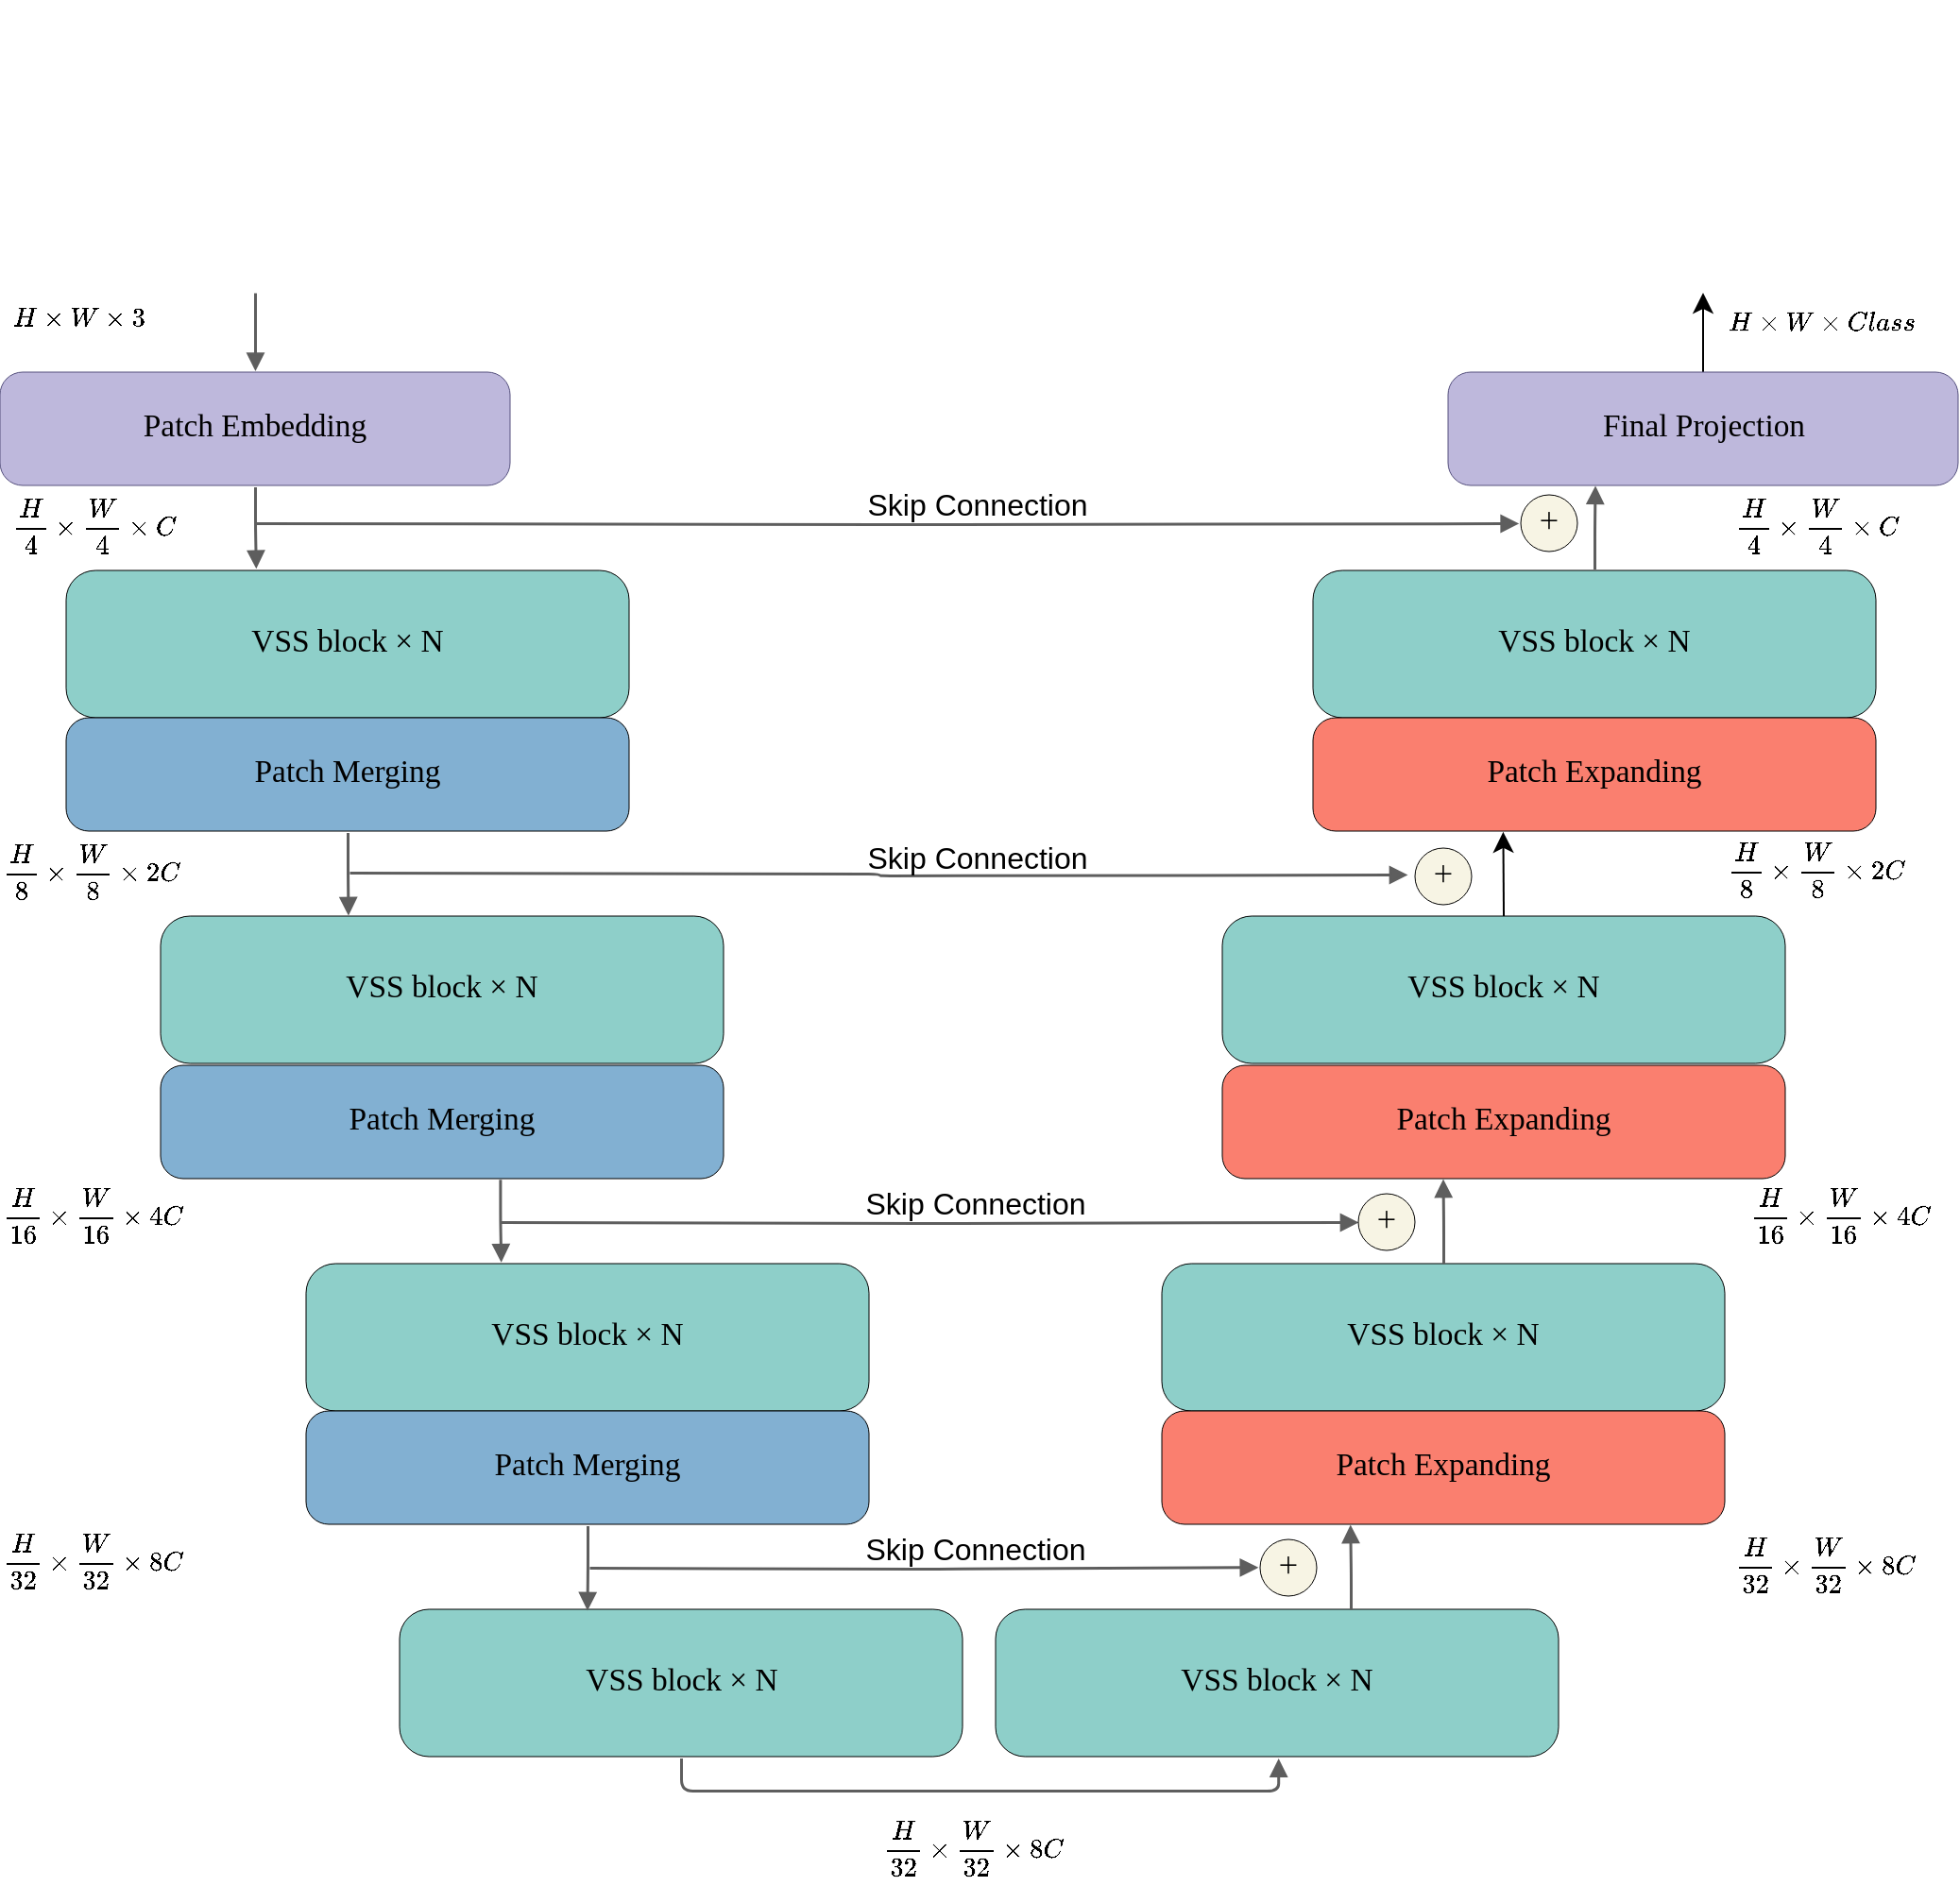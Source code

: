 <mxfile version="25.0.3">
  <diagram name="ページ1" id="VxwxGq92BcaWStexI2Qv">
    <mxGraphModel dx="2952" dy="1475" grid="1" gridSize="10" guides="1" tooltips="1" connect="1" arrows="1" fold="1" page="1" pageScale="1" pageWidth="827" pageHeight="1169" math="1" shadow="0">
      <root>
        <mxCell id="0" />
        <mxCell id="1" parent="0" />
        <mxCell id="76AwTD7Kbggt1s6agd3S-13" value="`H/4×W/4×C`" style="text;whiteSpace=wrap;" parent="1" vertex="1">
          <mxGeometry x="-940" y="315" width="100" height="40" as="geometry" />
        </mxCell>
        <mxCell id="76AwTD7Kbggt1s6agd3S-14" value="" style="html=1;overflow=block;blockSpacing=1;whiteSpace=wrap;shape=image;fontSize=13;spacing=0;strokeColor=none;strokeOpacity=100;rounded=1;absoluteArcSize=1;arcSize=9;strokeWidth=0;image=https://images.lucid.app/images/2d5d3a36-08fd-4348-8885-d82687055191/content;imageAspect=0;lucidId=N.ggKchK2NEA;" parent="1" vertex="1">
          <mxGeometry x="-120" y="60" width="153" height="153" as="geometry" />
        </mxCell>
        <mxCell id="76AwTD7Kbggt1s6agd3S-15" value="" style="html=1;overflow=block;blockSpacing=1;whiteSpace=wrap;shape=image;fontSize=13;spacing=0;strokeColor=none;strokeOpacity=100;rounded=1;absoluteArcSize=1;arcSize=9;strokeWidth=0;image=https://images.lucid.app/images/afaf71fb-0a42-49de-80a9-f3a099cf9b03/content;imageAspect=0;lucidId=T.gg~dm2wxYN;" parent="1" vertex="1">
          <mxGeometry x="-886.5" y="60" width="153" height="153" as="geometry" />
        </mxCell>
        <mxCell id="76AwTD7Kbggt1s6agd3S-16" value="&lt;div style=&quot;display: flex; justify-content: center; text-align: center; align-items: baseline; font-size: 0; line-height: 1.25;margin-top: -2px;&quot;&gt;&lt;span&gt;&lt;span style=&quot;font-size:16.7px;font-family: Lucid JP;&quot;&gt;Patch Embedding&lt;/span&gt;&lt;/span&gt;&lt;/div&gt;" style="rounded=1;arcSize=20;whiteSpace=wrap;overflow=block;blockSpacing=1;html=1;fontSize=13;fontFamily=Lucid JP;spacing=0;strokeOpacity=100;fillColor=#BEB8DC;strokeWidth=NaN;strokeColor=#56517e;" parent="1" vertex="1">
          <mxGeometry x="-945" y="255" width="270" height="60" as="geometry" />
        </mxCell>
        <mxCell id="76AwTD7Kbggt1s6agd3S-17" value="" style="html=1;jettySize=18;whiteSpace=wrap;fontSize=13;strokeColor=#5E5E5E;strokeWidth=1.5;rounded=1;arcSize=12;edgeStyle=orthogonalEdgeStyle;startArrow=none;endArrow=block;endFill=1;exitX=0.5;exitY=1;exitPerimeter=0;entryX=0.5;entryY=-0.012;entryPerimeter=0;lucidId=nahgHkyy0pBJ;" parent="1" source="76AwTD7Kbggt1s6agd3S-15" target="76AwTD7Kbggt1s6agd3S-16" edge="1">
          <mxGeometry width="100" height="100" relative="1" as="geometry">
            <Array as="points" />
          </mxGeometry>
        </mxCell>
        <mxCell id="XDJ26KToE9FTUXmktEAl-5" style="edgeStyle=none;curved=1;rounded=0;orthogonalLoop=1;jettySize=auto;html=1;exitX=0.5;exitY=0;exitDx=0;exitDy=0;entryX=0.5;entryY=1;entryDx=0;entryDy=0;fontSize=12;startSize=8;endSize=8;" edge="1" parent="1" source="76AwTD7Kbggt1s6agd3S-18" target="76AwTD7Kbggt1s6agd3S-14">
          <mxGeometry relative="1" as="geometry" />
        </mxCell>
        <mxCell id="76AwTD7Kbggt1s6agd3S-18" value="&lt;div style=&quot;display: flex; justify-content: center; text-align: center; align-items: baseline; font-size: 0; line-height: 1.25;margin-top: -2px;&quot;&gt;&lt;span&gt;&lt;span style=&quot;font-size:16.7px;font-family: Lucid JP;&quot;&gt;Final Projection&lt;/span&gt;&lt;/span&gt;&lt;/div&gt;" style="rounded=1;arcSize=20;whiteSpace=wrap;overflow=block;blockSpacing=1;html=1;fontSize=13;fontFamily=Lucid JP;spacing=0;strokeOpacity=100;fillColor=#BEB8DC;strokeWidth=NaN;strokeColor=#56517e;" parent="1" vertex="1">
          <mxGeometry x="-178.5" y="255" width="270" height="60" as="geometry" />
        </mxCell>
        <mxCell id="76AwTD7Kbggt1s6agd3S-20" value="&lt;div style=&quot;display: flex; justify-content: center; text-align: center; align-items: baseline; font-size: 0; line-height: 1.25;margin-top: -2px;&quot;&gt;&lt;span&gt;&lt;span style=&quot;font-size:16.7px;font-family: Lucid JP;&quot;&gt;VSS block × N&lt;/span&gt;&lt;/span&gt;&lt;/div&gt;" style="rounded=1;arcSize=20;whiteSpace=wrap;overflow=block;blockSpacing=1;html=1;fontSize=13;fontFamily=Lucid JP;spacing=0;strokeOpacity=100;fillOpacity=100;fillColor=#8ECFC9;strokeWidth=NaN;" parent="1" vertex="1">
          <mxGeometry x="-910" y="360" width="298" height="78" as="geometry" />
        </mxCell>
        <mxCell id="76AwTD7Kbggt1s6agd3S-21" value="" style="html=1;jettySize=18;whiteSpace=wrap;fontSize=13;strokeColor=#5E5E5E;strokeWidth=1.5;rounded=1;arcSize=12;edgeStyle=orthogonalEdgeStyle;startArrow=none;endArrow=block;endFill=1;exitX=0.5;exitY=1.013;exitPerimeter=0;entryX=0.337;entryY=-0.014;entryPerimeter=0;lucidId=UchgYM-1YqtF;entryDx=0;entryDy=0;" parent="1" source="76AwTD7Kbggt1s6agd3S-16" target="76AwTD7Kbggt1s6agd3S-20" edge="1">
          <mxGeometry width="100" height="100" relative="1" as="geometry">
            <Array as="points" />
          </mxGeometry>
        </mxCell>
        <mxCell id="76AwTD7Kbggt1s6agd3S-22" value="&lt;div style=&quot;display: flex; justify-content: center; text-align: center; align-items: baseline; font-size: 0; line-height: 1.25;margin-top: -2px;&quot;&gt;&lt;span&gt;&lt;span style=&quot;font-size:16.7px;font-family: Lucid JP;&quot;&gt;VSS block × N&lt;/span&gt;&lt;/span&gt;&lt;/div&gt;" style="rounded=1;arcSize=20;whiteSpace=wrap;overflow=block;blockSpacing=1;html=1;fontSize=13;fontFamily=Lucid JP;spacing=0;strokeOpacity=100;fillOpacity=100;fillColor=#8ECFC9;strokeWidth=NaN;" parent="1" vertex="1">
          <mxGeometry x="-250" y="360" width="298" height="78" as="geometry" />
        </mxCell>
        <mxCell id="76AwTD7Kbggt1s6agd3S-23" value="" style="html=1;jettySize=18;whiteSpace=wrap;fontSize=13;strokeColor=#5E5E5E;strokeWidth=1.5;rounded=1;arcSize=12;edgeStyle=orthogonalEdgeStyle;startArrow=none;endArrow=block;endFill=1;exitX=0.5;exitY=-0.01;exitPerimeter=0;entryX=0.288;entryY=0.999;entryPerimeter=0;lucidId=Hdhg1vgHNAlw;entryDx=0;entryDy=0;" parent="1" source="76AwTD7Kbggt1s6agd3S-22" target="76AwTD7Kbggt1s6agd3S-18" edge="1">
          <mxGeometry width="100" height="100" relative="1" as="geometry">
            <Array as="points" />
          </mxGeometry>
        </mxCell>
        <mxCell id="76AwTD7Kbggt1s6agd3S-24" value="" style="html=1;jettySize=18;whiteSpace=wrap;fontSize=13;strokeColor=#5E5E5E;strokeWidth=1.5;rounded=1;arcSize=12;edgeStyle=orthogonalEdgeStyle;startArrow=none;endArrow=block;endFill=1;entryX=-0.038;entryY=0.5;entryPerimeter=0;lucidId=SehgvGbxxLhp;" parent="1" target="76AwTD7Kbggt1s6agd3S-25" edge="1">
          <mxGeometry width="100" height="100" relative="1" as="geometry">
            <Array as="points" />
            <mxPoint x="-810" y="335" as="sourcePoint" />
          </mxGeometry>
        </mxCell>
        <mxCell id="76AwTD7Kbggt1s6agd3S-25" value="＋" style="html=1;overflow=block;blockSpacing=1;whiteSpace=wrap;ellipse;fontSize=11.7;fontFamily=Lucid JP;fontColor=default;spacing=3.8;strokeColor=#000000;fillOpacity=100;rounded=1;absoluteArcSize=1;arcSize=9;fillColor=#f7f4e4;strokeWidth=NaN;lucidId=2hhgesyZ3aDY;" parent="1" vertex="1">
          <mxGeometry x="-140" y="320" width="30" height="30" as="geometry" />
        </mxCell>
        <mxCell id="76AwTD7Kbggt1s6agd3S-26" value="&lt;div style=&quot;display: flex; justify-content: center; text-align: center; align-items: baseline; font-size: 0; line-height: 1.25;margin-top: -2px;&quot;&gt;&lt;span&gt;&lt;span style=&quot;font-size:16.7px;font-family: Lucid JP;&quot;&gt;Patch Merging&lt;/span&gt;&lt;/span&gt;&lt;/div&gt;" style="rounded=1;arcSize=20;whiteSpace=wrap;overflow=block;blockSpacing=1;html=1;fontSize=13;fontFamily=Lucid JP;spacing=0;strokeOpacity=100;fillOpacity=100;fillColor=#82B0D2;strokeWidth=NaN;" parent="1" vertex="1">
          <mxGeometry x="-910" y="438" width="298" height="60" as="geometry" />
        </mxCell>
        <mxCell id="76AwTD7Kbggt1s6agd3S-27" value="&lt;div style=&quot;display: flex; justify-content: center; text-align: center; align-items: baseline; font-size: 0; line-height: 1.25;margin-top: -2px;&quot;&gt;&lt;span&gt;&lt;span style=&quot;font-size:16.7px;font-family: Lucid JP;&quot;&gt;VSS block × N&lt;/span&gt;&lt;/span&gt;&lt;/div&gt;" style="rounded=1;arcSize=20;whiteSpace=wrap;overflow=block;blockSpacing=1;html=1;fontSize=13;fontFamily=Lucid JP;spacing=0;strokeOpacity=100;fillOpacity=100;fillColor=#8ECFC9;strokeWidth=NaN;" parent="1" vertex="1">
          <mxGeometry x="-860" y="543" width="298" height="78" as="geometry" />
        </mxCell>
        <mxCell id="76AwTD7Kbggt1s6agd3S-28" value="&lt;div style=&quot;display: flex; justify-content: center; text-align: center; align-items: baseline; font-size: 0; line-height: 1.25;margin-top: -2px;&quot;&gt;&lt;span&gt;&lt;span style=&quot;font-size:16.7px;font-family: Lucid JP;&quot;&gt;Patch Merging&lt;/span&gt;&lt;/span&gt;&lt;/div&gt;" style="rounded=1;arcSize=20;whiteSpace=wrap;overflow=block;blockSpacing=1;html=1;fontSize=13;fontFamily=Lucid JP;spacing=0;strokeOpacity=100;fillOpacity=100;fillColor=#82B0D2;strokeWidth=NaN;" parent="1" vertex="1">
          <mxGeometry x="-860" y="622" width="298" height="60" as="geometry" />
        </mxCell>
        <mxCell id="76AwTD7Kbggt1s6agd3S-29" value="" style="html=1;jettySize=18;whiteSpace=wrap;fontSize=13;strokeColor=#5E5E5E;strokeWidth=1.5;rounded=1;arcSize=12;edgeStyle=orthogonalEdgeStyle;startArrow=none;endArrow=block;endFill=1;exitX=0.5;exitY=1.013;exitPerimeter=0;lucidId=FlhgzGA9~p1L;entryX=0.333;entryY=-0.006;entryDx=0;entryDy=0;entryPerimeter=0;" parent="1" source="76AwTD7Kbggt1s6agd3S-26" target="76AwTD7Kbggt1s6agd3S-27" edge="1">
          <mxGeometry width="100" height="100" relative="1" as="geometry">
            <Array as="points" />
            <mxPoint x="-761" y="540" as="targetPoint" />
          </mxGeometry>
        </mxCell>
        <mxCell id="76AwTD7Kbggt1s6agd3S-30" value="&lt;div style=&quot;display: flex; justify-content: center; text-align: center; align-items: baseline; font-size: 0; line-height: 1.25;margin-top: -2px;&quot;&gt;&lt;span&gt;&lt;span style=&quot;font-size:16.7px;font-family: Lucid JP;&quot;&gt;Patch Expanding&lt;/span&gt;&lt;/span&gt;&lt;/div&gt;" style="rounded=1;arcSize=20;whiteSpace=wrap;overflow=block;blockSpacing=1;html=1;fontSize=13;fontFamily=Lucid JP;spacing=0;strokeOpacity=100;fillOpacity=100;fillColor=#FA7F6F;strokeWidth=NaN;" parent="1" vertex="1">
          <mxGeometry x="-250" y="438" width="298" height="60" as="geometry" />
        </mxCell>
        <mxCell id="76AwTD7Kbggt1s6agd3S-31" value="&lt;div style=&quot;display: flex; justify-content: center; text-align: center; align-items: baseline; font-size: 0; line-height: 1.25;margin-top: -2px;&quot;&gt;&lt;span&gt;&lt;span style=&quot;font-size:16.7px;font-family: Lucid JP;&quot;&gt;VSS block × N&lt;/span&gt;&lt;/span&gt;&lt;/div&gt;" style="rounded=1;arcSize=20;whiteSpace=wrap;overflow=block;blockSpacing=1;html=1;fontSize=13;fontFamily=Lucid JP;spacing=0;strokeOpacity=100;fillOpacity=100;fillColor=#8ECFC9;strokeWidth=NaN;" parent="1" vertex="1">
          <mxGeometry x="-298" y="543" width="298" height="78" as="geometry" />
        </mxCell>
        <mxCell id="76AwTD7Kbggt1s6agd3S-32" value="&lt;div style=&quot;display: flex; justify-content: center; text-align: center; align-items: baseline; font-size: 0; line-height: 1.25;margin-top: -2px;&quot;&gt;&lt;span&gt;&lt;span style=&quot;font-size:16.7px;font-family: Lucid JP;&quot;&gt;Patch Expanding&lt;/span&gt;&lt;/span&gt;&lt;/div&gt;" style="rounded=1;arcSize=20;whiteSpace=wrap;overflow=block;blockSpacing=1;html=1;fontSize=13;fontFamily=Lucid JP;spacing=0;strokeOpacity=100;fillOpacity=100;fillColor=#FA7F6F;strokeWidth=NaN;" parent="1" vertex="1">
          <mxGeometry x="-298" y="622" width="298" height="60" as="geometry" />
        </mxCell>
        <mxCell id="76AwTD7Kbggt1s6agd3S-34" value="" style="html=1;jettySize=18;whiteSpace=wrap;fontSize=13;strokeColor=#5E5E5E;strokeWidth=1.5;rounded=1;arcSize=12;edgeStyle=orthogonalEdgeStyle;startArrow=none;endArrow=block;endFill=1;lucidId=CmhgIMN-jfU7;" parent="1" edge="1">
          <mxGeometry width="100" height="100" relative="1" as="geometry">
            <Array as="points" />
            <mxPoint x="-760" y="520" as="sourcePoint" />
            <mxPoint x="-200" y="521" as="targetPoint" />
          </mxGeometry>
        </mxCell>
        <mxCell id="76AwTD7Kbggt1s6agd3S-35" value="＋" style="html=1;overflow=block;blockSpacing=1;whiteSpace=wrap;ellipse;fontSize=11.7;fontFamily=Lucid JP;fontColor=default;spacing=3.8;strokeColor=#000000;fillOpacity=100;rounded=1;absoluteArcSize=1;arcSize=9;fillColor=#f7f4e4;strokeWidth=NaN;lucidId=KmhgoZAhQqJv;" parent="1" vertex="1">
          <mxGeometry x="-196" y="507" width="30" height="30" as="geometry" />
        </mxCell>
        <mxCell id="76AwTD7Kbggt1s6agd3S-36" value="&lt;div style=&quot;display: flex; justify-content: center; text-align: center; align-items: baseline; font-size: 0; line-height: 1.25;margin-top: -2px;&quot;&gt;&lt;span&gt;&lt;span style=&quot;font-size:16.7px;font-family: Lucid JP;&quot;&gt;VSS block × N&lt;/span&gt;&lt;/span&gt;&lt;/div&gt;" style="rounded=1;arcSize=20;whiteSpace=wrap;overflow=block;blockSpacing=1;html=1;fontSize=13;fontFamily=Lucid JP;spacing=0;strokeOpacity=100;fillOpacity=100;fillColor=#8ECFC9;strokeWidth=NaN;" parent="1" vertex="1">
          <mxGeometry x="-783" y="727" width="298" height="78" as="geometry" />
        </mxCell>
        <mxCell id="76AwTD7Kbggt1s6agd3S-37" value="&lt;div style=&quot;display: flex; justify-content: center; text-align: center; align-items: baseline; font-size: 0; line-height: 1.25;margin-top: -2px;&quot;&gt;&lt;span&gt;&lt;span style=&quot;font-size:16.7px;font-family: Lucid JP;&quot;&gt;Patch Merging&lt;/span&gt;&lt;/span&gt;&lt;/div&gt;" style="rounded=1;arcSize=20;whiteSpace=wrap;overflow=block;blockSpacing=1;html=1;fontSize=13;fontFamily=Lucid JP;spacing=0;strokeOpacity=100;fillOpacity=100;fillColor=#82B0D2;strokeWidth=NaN;" parent="1" vertex="1">
          <mxGeometry x="-783" y="805" width="298" height="60" as="geometry" />
        </mxCell>
        <mxCell id="76AwTD7Kbggt1s6agd3S-38" value="" style="html=1;jettySize=18;whiteSpace=wrap;fontSize=13;strokeColor=#5E5E5E;strokeWidth=1.5;rounded=1;arcSize=12;edgeStyle=orthogonalEdgeStyle;startArrow=none;endArrow=block;endFill=1;exitX=0.603;exitY=1.006;exitPerimeter=0;lucidId=YwhgP0tZhPT9;exitDx=0;exitDy=0;entryX=0.346;entryY=-0.011;entryDx=0;entryDy=0;entryPerimeter=0;" parent="1" source="76AwTD7Kbggt1s6agd3S-28" target="76AwTD7Kbggt1s6agd3S-36" edge="1">
          <mxGeometry width="100" height="100" relative="1" as="geometry">
            <Array as="points" />
            <mxPoint x="-680" y="725" as="targetPoint" />
          </mxGeometry>
        </mxCell>
        <mxCell id="76AwTD7Kbggt1s6agd3S-39" value="&lt;div style=&quot;display: flex; justify-content: center; text-align: center; align-items: baseline; font-size: 0; line-height: 1.25;margin-top: -2px;&quot;&gt;&lt;span&gt;&lt;span style=&quot;font-size:16.7px;font-family: Lucid JP;&quot;&gt;VSS block × N&lt;/span&gt;&lt;/span&gt;&lt;/div&gt;" style="rounded=1;arcSize=20;whiteSpace=wrap;overflow=block;blockSpacing=1;html=1;fontSize=13;fontFamily=Lucid JP;spacing=0;strokeOpacity=100;fillOpacity=100;fillColor=#8ECFC9;strokeWidth=NaN;" parent="1" vertex="1">
          <mxGeometry x="-330" y="727" width="298" height="78" as="geometry" />
        </mxCell>
        <mxCell id="76AwTD7Kbggt1s6agd3S-40" value="&lt;div style=&quot;display: flex; justify-content: center; text-align: center; align-items: baseline; font-size: 0; line-height: 1.25;margin-top: -2px;&quot;&gt;&lt;span&gt;&lt;span style=&quot;font-size:16.7px;font-family: Lucid JP;&quot;&gt;Patch Expanding&lt;/span&gt;&lt;/span&gt;&lt;/div&gt;" style="rounded=1;arcSize=20;whiteSpace=wrap;overflow=block;blockSpacing=1;html=1;fontSize=13;fontFamily=Lucid JP;spacing=0;strokeOpacity=100;fillOpacity=100;fillColor=#FA7F6F;strokeWidth=NaN;" parent="1" vertex="1">
          <mxGeometry x="-330" y="805" width="298" height="60" as="geometry" />
        </mxCell>
        <mxCell id="76AwTD7Kbggt1s6agd3S-41" value="" style="html=1;jettySize=18;whiteSpace=wrap;fontSize=13;strokeColor=#5E5E5E;strokeWidth=1.5;rounded=1;arcSize=12;edgeStyle=orthogonalEdgeStyle;startArrow=none;endArrow=block;endFill=1;exitX=0.5;exitY=0;lucidId=Ywhg.e53PNYG;exitDx=0;exitDy=0;" parent="1" source="76AwTD7Kbggt1s6agd3S-39" edge="1">
          <mxGeometry width="100" height="100" relative="1" as="geometry">
            <Array as="points" />
            <mxPoint x="-181.25" y="682" as="targetPoint" />
            <mxPoint x="-181.25" y="728.22" as="sourcePoint" />
          </mxGeometry>
        </mxCell>
        <mxCell id="76AwTD7Kbggt1s6agd3S-42" value="" style="html=1;jettySize=18;whiteSpace=wrap;fontSize=13;strokeColor=#5E5E5E;strokeWidth=1.5;rounded=1;arcSize=12;edgeStyle=orthogonalEdgeStyle;startArrow=none;endArrow=block;endFill=1;lucidId=YwhgwHIvnnBW;entryX=0;entryY=0.5;entryDx=0;entryDy=0;" parent="1" target="76AwTD7Kbggt1s6agd3S-43" edge="1">
          <mxGeometry width="100" height="100" relative="1" as="geometry">
            <Array as="points" />
            <mxPoint x="-680" y="705" as="sourcePoint" />
            <mxPoint x="-278" y="703" as="targetPoint" />
          </mxGeometry>
        </mxCell>
        <mxCell id="76AwTD7Kbggt1s6agd3S-43" value="＋" style="html=1;overflow=block;blockSpacing=1;whiteSpace=wrap;ellipse;fontSize=11.7;fontFamily=Lucid JP;fontColor=default;spacing=3.8;strokeColor=#000000;fillOpacity=100;rounded=1;absoluteArcSize=1;arcSize=9;fillColor=#f7f4e4;strokeWidth=NaN;lucidId=Ywhgq5fabaE8;" parent="1" vertex="1">
          <mxGeometry x="-226" y="690" width="30" height="30" as="geometry" />
        </mxCell>
        <mxCell id="76AwTD7Kbggt1s6agd3S-44" value="&lt;div style=&quot;display: flex; justify-content: center; text-align: center; align-items: baseline; font-size: 0; line-height: 1.25;margin-top: -2px;&quot;&gt;&lt;span&gt;&lt;span style=&quot;font-size:16.7px;font-family: Lucid JP;&quot;&gt;VSS block × N&lt;/span&gt;&lt;/span&gt;&lt;/div&gt;" style="rounded=1;arcSize=20;whiteSpace=wrap;overflow=block;blockSpacing=1;html=1;fontSize=13;fontFamily=Lucid JP;spacing=0;strokeOpacity=100;fillOpacity=100;fillColor=#8ECFC9;strokeWidth=NaN;" parent="1" vertex="1">
          <mxGeometry x="-733.5" y="910" width="298" height="78" as="geometry" />
        </mxCell>
        <mxCell id="76AwTD7Kbggt1s6agd3S-45" value="&lt;div style=&quot;display: flex; justify-content: center; text-align: center; align-items: baseline; font-size: 0; line-height: 1.25;margin-top: -2px;&quot;&gt;&lt;span&gt;&lt;span style=&quot;font-size:16.7px;font-family: Lucid JP;&quot;&gt;VSS block × N&lt;/span&gt;&lt;/span&gt;&lt;/div&gt;" style="rounded=1;arcSize=20;whiteSpace=wrap;overflow=block;blockSpacing=1;html=1;fontSize=13;fontFamily=Lucid JP;spacing=0;strokeOpacity=100;fillOpacity=100;fillColor=#8ECFC9;strokeWidth=NaN;" parent="1" vertex="1">
          <mxGeometry x="-418" y="910" width="298" height="78" as="geometry" />
        </mxCell>
        <mxCell id="76AwTD7Kbggt1s6agd3S-46" value="" style="html=1;jettySize=18;whiteSpace=wrap;fontSize=13;strokeColor=#5E5E5E;strokeWidth=1.5;rounded=1;arcSize=12;edgeStyle=orthogonalEdgeStyle;startArrow=none;endArrow=block;endFill=1;exitX=0.5;exitY=1.013;exitPerimeter=0;entryX=0.333;entryY=0.006;entryPerimeter=0;lucidId=~xhgis4hpFYr;entryDx=0;entryDy=0;" parent="1" source="76AwTD7Kbggt1s6agd3S-37" target="76AwTD7Kbggt1s6agd3S-44" edge="1">
          <mxGeometry width="100" height="100" relative="1" as="geometry">
            <Array as="points" />
          </mxGeometry>
        </mxCell>
        <mxCell id="76AwTD7Kbggt1s6agd3S-47" value="" style="html=1;jettySize=18;whiteSpace=wrap;fontSize=13;strokeColor=#5E5E5E;strokeWidth=1.5;rounded=1;arcSize=12;edgeStyle=orthogonalEdgeStyle;startArrow=none;endArrow=block;endFill=1;entryX=0.333;entryY=0.944;entryPerimeter=0;lucidId=cyhgQEjyUG85;entryDx=0;entryDy=0;" parent="1" edge="1">
          <mxGeometry width="100" height="100" relative="1" as="geometry">
            <Array as="points">
              <mxPoint x="-229.6" y="891.36" />
              <mxPoint x="-230.6" y="891.36" />
            </Array>
            <mxPoint x="-230" y="910" as="sourcePoint" />
            <mxPoint x="-230.366" y="865.0" as="targetPoint" />
          </mxGeometry>
        </mxCell>
        <mxCell id="76AwTD7Kbggt1s6agd3S-48" value="" style="html=1;jettySize=18;whiteSpace=wrap;fontSize=13;strokeColor=#5E5E5E;strokeWidth=1.5;rounded=1;arcSize=12;edgeStyle=orthogonalEdgeStyle;startArrow=none;endArrow=block;endFill=1;entryX=-0.036;entryY=0.488;entryPerimeter=0;lucidId=iyhgjT5hW6yP;" parent="1" target="76AwTD7Kbggt1s6agd3S-49" edge="1">
          <mxGeometry width="100" height="100" relative="1" as="geometry">
            <Array as="points" />
            <mxPoint x="-633" y="888" as="sourcePoint" />
          </mxGeometry>
        </mxCell>
        <mxCell id="76AwTD7Kbggt1s6agd3S-49" value="＋" style="html=1;overflow=block;blockSpacing=1;whiteSpace=wrap;ellipse;fontSize=11.7;fontFamily=Lucid JP;fontColor=default;spacing=3.8;strokeColor=#000000;fillOpacity=100;rounded=1;absoluteArcSize=1;arcSize=9;fillColor=#f7f4e4;strokeWidth=NaN;lucidId=iyhgC7_cI9hM;" parent="1" vertex="1">
          <mxGeometry x="-278" y="873" width="30" height="30" as="geometry" />
        </mxCell>
        <mxCell id="76AwTD7Kbggt1s6agd3S-50" value="" style="html=1;jettySize=18;whiteSpace=wrap;fontSize=13;strokeColor=#5E5E5E;strokeWidth=1.5;rounded=1;arcSize=12;edgeStyle=orthogonalEdgeStyle;startArrow=none;endArrow=block;endFill=1;exitX=0.5;exitY=1.01;exitPerimeter=0;entryX=0.502;entryY=1.01;entryPerimeter=0;lucidId=EyhgQmVNcDD9;" parent="1" source="76AwTD7Kbggt1s6agd3S-44" target="76AwTD7Kbggt1s6agd3S-45" edge="1">
          <mxGeometry width="100" height="100" relative="1" as="geometry">
            <Array as="points" />
          </mxGeometry>
        </mxCell>
        <mxCell id="76AwTD7Kbggt1s6agd3S-51" value="" style="html=1;overflow=block;blockSpacing=1;whiteSpace=wrap;fontSize=30;fontFamily=Lucid JP;fontStyle=1;spacing=0;strokeColor=#FFFFFF;strokeOpacity=100;rounded=1;absoluteArcSize=1;arcSize=9;strokeWidth=2.3;fillColor=none;lucidId=GChg.vjdVNL5;" parent="1" vertex="1">
          <mxGeometry x="-534" y="60" width="210" height="60" as="geometry" />
        </mxCell>
        <mxCell id="76AwTD7Kbggt1s6agd3S-52" value="`H/4×W/4×C`" style="text;whiteSpace=wrap;" parent="1" vertex="1">
          <mxGeometry x="-28.5" y="315" width="100" height="40" as="geometry" />
        </mxCell>
        <mxCell id="76AwTD7Kbggt1s6agd3S-53" value="`H/8×W/8×2C`" style="text;whiteSpace=wrap;" parent="1" vertex="1">
          <mxGeometry x="-945" y="498" width="100" height="40" as="geometry" />
        </mxCell>
        <mxCell id="76AwTD7Kbggt1s6agd3S-54" value="`H/8×W/8×2C`" style="text;whiteSpace=wrap;" parent="1" vertex="1">
          <mxGeometry x="-32" y="497" width="100" height="40" as="geometry" />
        </mxCell>
        <mxCell id="76AwTD7Kbggt1s6agd3S-55" value="`H/16×W/16×4C`" style="text;whiteSpace=wrap;" parent="1" vertex="1">
          <mxGeometry x="-945" y="680" width="100" height="40" as="geometry" />
        </mxCell>
        <mxCell id="76AwTD7Kbggt1s6agd3S-56" value="`H/16×W/16×4C`" style="text;whiteSpace=wrap;" parent="1" vertex="1">
          <mxGeometry x="-20" y="680" width="100" height="40" as="geometry" />
        </mxCell>
        <mxCell id="76AwTD7Kbggt1s6agd3S-57" value="`H/32×W/32×8C`" style="text;whiteSpace=wrap;" parent="1" vertex="1">
          <mxGeometry x="-945" y="863" width="100" height="40" as="geometry" />
        </mxCell>
        <mxCell id="76AwTD7Kbggt1s6agd3S-58" value="`H/32×W/32×8C`" style="text;whiteSpace=wrap;" parent="1" vertex="1">
          <mxGeometry x="-28.5" y="865" width="100" height="40" as="geometry" />
        </mxCell>
        <mxCell id="76AwTD7Kbggt1s6agd3S-59" value="`H/32×W/32×8C`" style="text;whiteSpace=wrap;" parent="1" vertex="1">
          <mxGeometry x="-479" y="1015" width="100" height="40" as="geometry" />
        </mxCell>
        <mxCell id="76AwTD7Kbggt1s6agd3S-64" value="`H×W×3`" style="text;whiteSpace=wrap;" parent="1" vertex="1">
          <mxGeometry x="-940" y="213" width="100" height="40" as="geometry" />
        </mxCell>
        <mxCell id="76AwTD7Kbggt1s6agd3S-65" value="`H×W×Class`" style="text;whiteSpace=wrap;" parent="1" vertex="1">
          <mxGeometry x="-32" y="215" width="100" height="40" as="geometry" />
        </mxCell>
        <mxCell id="nmZxRnljGwa1gF1a65H8-1" value="Skip Connection" style="text;html=1;align=center;verticalAlign=middle;resizable=0;points=[];autosize=1;strokeColor=none;fillColor=none;fontSize=16;" parent="1" vertex="1">
          <mxGeometry x="-498" y="310" width="140" height="30" as="geometry" />
        </mxCell>
        <mxCell id="nmZxRnljGwa1gF1a65H8-2" value="Skip Connection" style="text;html=1;align=center;verticalAlign=middle;resizable=0;points=[];autosize=1;strokeColor=none;fillColor=none;fontSize=16;" parent="1" vertex="1">
          <mxGeometry x="-498" y="497" width="140" height="30" as="geometry" />
        </mxCell>
        <mxCell id="nmZxRnljGwa1gF1a65H8-3" value="Skip Connection" style="text;html=1;align=center;verticalAlign=middle;resizable=0;points=[];autosize=1;strokeColor=none;fillColor=none;fontSize=16;" parent="1" vertex="1">
          <mxGeometry x="-499" y="680" width="140" height="30" as="geometry" />
        </mxCell>
        <mxCell id="nmZxRnljGwa1gF1a65H8-5" value="Skip Connection" style="text;html=1;align=center;verticalAlign=middle;resizable=0;points=[];autosize=1;strokeColor=none;fillColor=none;fontSize=16;" parent="1" vertex="1">
          <mxGeometry x="-499" y="863" width="140" height="30" as="geometry" />
        </mxCell>
        <mxCell id="XDJ26KToE9FTUXmktEAl-6" style="edgeStyle=none;curved=1;rounded=0;orthogonalLoop=1;jettySize=auto;html=1;exitX=0.5;exitY=0;exitDx=0;exitDy=0;entryX=0.338;entryY=1.007;entryDx=0;entryDy=0;entryPerimeter=0;fontSize=12;startSize=8;endSize=8;" edge="1" parent="1" source="76AwTD7Kbggt1s6agd3S-31" target="76AwTD7Kbggt1s6agd3S-30">
          <mxGeometry relative="1" as="geometry" />
        </mxCell>
        <mxCell id="XDJ26KToE9FTUXmktEAl-8" style="edgeStyle=none;curved=1;rounded=0;orthogonalLoop=1;jettySize=auto;html=1;exitX=0.25;exitY=0;exitDx=0;exitDy=0;fontSize=12;startSize=8;endSize=8;" edge="1" parent="1" source="76AwTD7Kbggt1s6agd3S-64" target="76AwTD7Kbggt1s6agd3S-64">
          <mxGeometry relative="1" as="geometry" />
        </mxCell>
      </root>
    </mxGraphModel>
  </diagram>
</mxfile>
